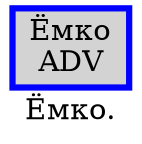 digraph SENTENCE_1309 {
	graph [label="Ёмко."]
	node [style=filled]
		0 [label="Ёмко
ADV" color=blue fillcolor=lightgray penwidth=3 shape=box]
}